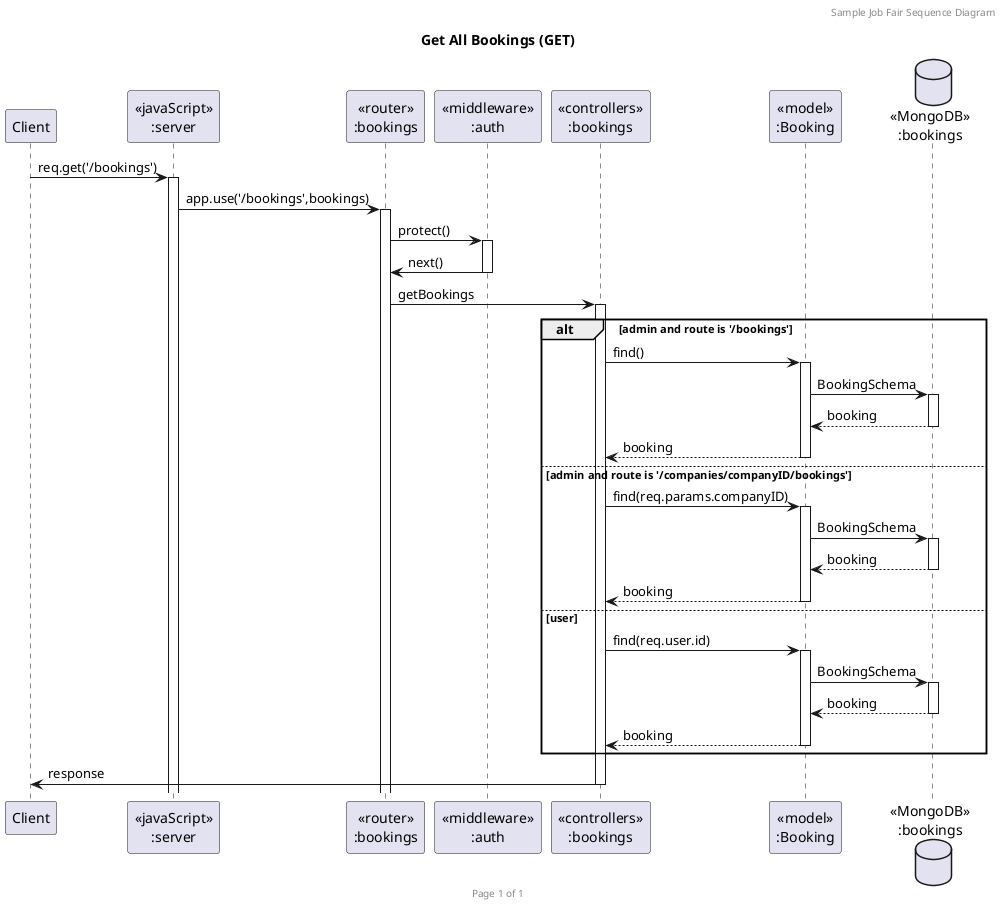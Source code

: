 @startuml Manage Booking (GET)

header Sample Job Fair Sequence Diagram
footer Page %page% of %lastpage%
title "Get All Bookings (GET)"

participant "Client" as client
participant "<<javaScript>>\n:server" as server
participant "<<router>>\n:bookings" as routerBooking
participant "<<middleware>>\n:auth" as authMiddleware
participant "<<controllers>>\n:bookings" as controllersBookings
participant "<<model>>\n:Booking" as modelBooking
database "<<MongoDB>>\n:bookings" as BookingsDatabase

client->server ++:req.get('/bookings')
server->routerBooking ++:app.use('/bookings',bookings)
routerBooking -> authMiddleware ++: protect()
routerBooking <- authMiddleware --: next()
routerBooking -> controllersBookings ++:getBookings
alt admin and route is '/bookings'
        controllersBookings -> modelBooking ++:find()
        modelBooking -> BookingsDatabase ++: BookingSchema
        BookingsDatabase --> modelBooking --: booking
        controllersBookings <-- modelBooking --: booking
else admin and route is '/companies/companyID/bookings'
        controllersBookings -> modelBooking ++:find(req.params.companyID)
        modelBooking -> BookingsDatabase ++: BookingSchema
        BookingsDatabase --> modelBooking --: booking
        controllersBookings <-- modelBooking --: booking
else user
    controllersBookings -> modelBooking ++:find(req.user.id)
    modelBooking -> BookingsDatabase ++: BookingSchema
    BookingsDatabase --> modelBooking --: booking
    controllersBookings <-- modelBooking --: booking
end
controllersBookings->client --:response


@enduml
